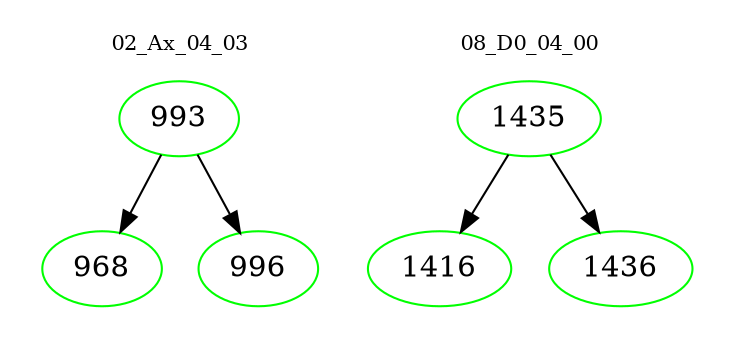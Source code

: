 digraph{
subgraph cluster_0 {
color = white
label = "02_Ax_04_03";
fontsize=10;
T0_993 [label="993", color="green"]
T0_993 -> T0_968 [color="black"]
T0_968 [label="968", color="green"]
T0_993 -> T0_996 [color="black"]
T0_996 [label="996", color="green"]
}
subgraph cluster_1 {
color = white
label = "08_D0_04_00";
fontsize=10;
T1_1435 [label="1435", color="green"]
T1_1435 -> T1_1416 [color="black"]
T1_1416 [label="1416", color="green"]
T1_1435 -> T1_1436 [color="black"]
T1_1436 [label="1436", color="green"]
}
}
